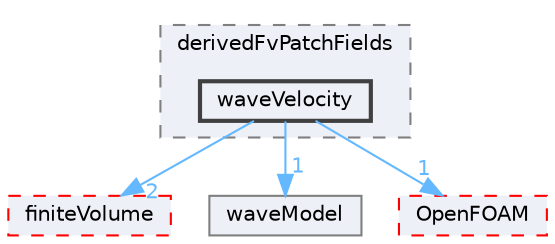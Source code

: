 digraph "src/waveModels/derivedFvPatchFields/waveVelocity"
{
 // LATEX_PDF_SIZE
  bgcolor="transparent";
  edge [fontname=Helvetica,fontsize=10,labelfontname=Helvetica,labelfontsize=10];
  node [fontname=Helvetica,fontsize=10,shape=box,height=0.2,width=0.4];
  compound=true
  subgraph clusterdir_bda3322035afb763d596c14c8a1c02e0 {
    graph [ bgcolor="#edf0f7", pencolor="grey50", label="derivedFvPatchFields", fontname=Helvetica,fontsize=10 style="filled,dashed", URL="dir_bda3322035afb763d596c14c8a1c02e0.html",tooltip=""]
  dir_661537b9f9ed81d6fabb2d08b67aeab7 [label="waveVelocity", fillcolor="#edf0f7", color="grey25", style="filled,bold", URL="dir_661537b9f9ed81d6fabb2d08b67aeab7.html",tooltip=""];
  }
  dir_9bd15774b555cf7259a6fa18f99fe99b [label="finiteVolume", fillcolor="#edf0f7", color="red", style="filled,dashed", URL="dir_9bd15774b555cf7259a6fa18f99fe99b.html",tooltip=""];
  dir_cee882d11d98834f07952dd5b2a801bf [label="waveModel", fillcolor="#edf0f7", color="grey50", style="filled", URL="dir_cee882d11d98834f07952dd5b2a801bf.html",tooltip=""];
  dir_c5473ff19b20e6ec4dfe5c310b3778a8 [label="OpenFOAM", fillcolor="#edf0f7", color="red", style="filled,dashed", URL="dir_c5473ff19b20e6ec4dfe5c310b3778a8.html",tooltip=""];
  dir_661537b9f9ed81d6fabb2d08b67aeab7->dir_9bd15774b555cf7259a6fa18f99fe99b [headlabel="2", labeldistance=1.5 headhref="dir_004382_001387.html" href="dir_004382_001387.html" color="steelblue1" fontcolor="steelblue1"];
  dir_661537b9f9ed81d6fabb2d08b67aeab7->dir_c5473ff19b20e6ec4dfe5c310b3778a8 [headlabel="1", labeldistance=1.5 headhref="dir_004382_002695.html" href="dir_004382_002695.html" color="steelblue1" fontcolor="steelblue1"];
  dir_661537b9f9ed81d6fabb2d08b67aeab7->dir_cee882d11d98834f07952dd5b2a801bf [headlabel="1", labeldistance=1.5 headhref="dir_004382_004378.html" href="dir_004382_004378.html" color="steelblue1" fontcolor="steelblue1"];
}
